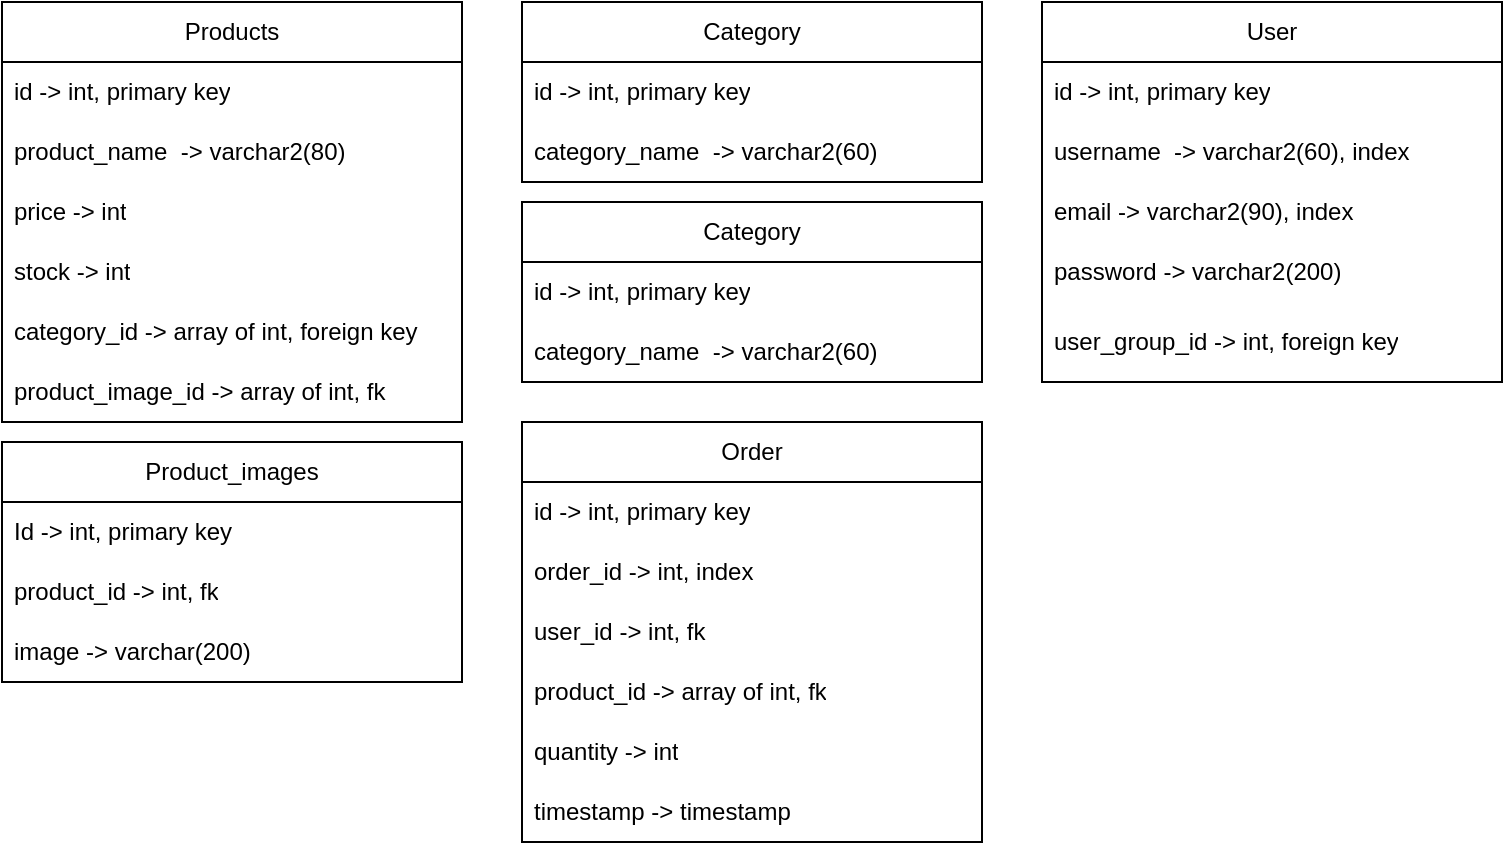 <mxfile version="21.1.1" type="device">
  <diagram name="1 oldal" id="CCXN8vA1F3NLMp9fo2jq">
    <mxGraphModel dx="957" dy="432" grid="1" gridSize="10" guides="1" tooltips="1" connect="1" arrows="1" fold="1" page="1" pageScale="1" pageWidth="827" pageHeight="1169" math="0" shadow="0">
      <root>
        <mxCell id="0" />
        <mxCell id="1" parent="0" />
        <mxCell id="FiTJ8ZCo6qdh4es_R_9r-3" value="Products" style="swimlane;fontStyle=0;childLayout=stackLayout;horizontal=1;startSize=30;horizontalStack=0;resizeParent=1;resizeParentMax=0;resizeLast=0;collapsible=1;marginBottom=0;whiteSpace=wrap;html=1;" vertex="1" parent="1">
          <mxGeometry x="10" y="40" width="230" height="210" as="geometry">
            <mxRectangle x="50" y="50" width="90" height="30" as="alternateBounds" />
          </mxGeometry>
        </mxCell>
        <mxCell id="FiTJ8ZCo6qdh4es_R_9r-4" value="id -&amp;gt; int, primary key" style="text;strokeColor=none;fillColor=none;align=left;verticalAlign=middle;spacingLeft=4;spacingRight=4;overflow=hidden;points=[[0,0.5],[1,0.5]];portConstraint=eastwest;rotatable=0;whiteSpace=wrap;html=1;" vertex="1" parent="FiTJ8ZCo6qdh4es_R_9r-3">
          <mxGeometry y="30" width="230" height="30" as="geometry" />
        </mxCell>
        <mxCell id="FiTJ8ZCo6qdh4es_R_9r-5" value="product_name&amp;nbsp; -&amp;gt; varchar2(80)" style="text;strokeColor=none;fillColor=none;align=left;verticalAlign=middle;spacingLeft=4;spacingRight=4;overflow=hidden;points=[[0,0.5],[1,0.5]];portConstraint=eastwest;rotatable=0;whiteSpace=wrap;html=1;" vertex="1" parent="FiTJ8ZCo6qdh4es_R_9r-3">
          <mxGeometry y="60" width="230" height="30" as="geometry" />
        </mxCell>
        <mxCell id="FiTJ8ZCo6qdh4es_R_9r-6" value="price -&amp;gt; int" style="text;strokeColor=none;fillColor=none;align=left;verticalAlign=middle;spacingLeft=4;spacingRight=4;overflow=hidden;points=[[0,0.5],[1,0.5]];portConstraint=eastwest;rotatable=0;whiteSpace=wrap;html=1;" vertex="1" parent="FiTJ8ZCo6qdh4es_R_9r-3">
          <mxGeometry y="90" width="230" height="30" as="geometry" />
        </mxCell>
        <mxCell id="FiTJ8ZCo6qdh4es_R_9r-7" value="stock -&amp;gt; int" style="text;strokeColor=none;fillColor=none;align=left;verticalAlign=middle;spacingLeft=4;spacingRight=4;overflow=hidden;points=[[0,0.5],[1,0.5]];portConstraint=eastwest;rotatable=0;whiteSpace=wrap;html=1;" vertex="1" parent="FiTJ8ZCo6qdh4es_R_9r-3">
          <mxGeometry y="120" width="230" height="30" as="geometry" />
        </mxCell>
        <mxCell id="FiTJ8ZCo6qdh4es_R_9r-8" value="category_id -&amp;gt; array of int, foreign key" style="text;strokeColor=none;fillColor=none;align=left;verticalAlign=middle;spacingLeft=4;spacingRight=4;overflow=hidden;points=[[0,0.5],[1,0.5]];portConstraint=eastwest;rotatable=0;whiteSpace=wrap;html=1;" vertex="1" parent="FiTJ8ZCo6qdh4es_R_9r-3">
          <mxGeometry y="150" width="230" height="30" as="geometry" />
        </mxCell>
        <mxCell id="FiTJ8ZCo6qdh4es_R_9r-36" value="product_image_id -&amp;gt; array of int, fk" style="text;strokeColor=none;fillColor=none;align=left;verticalAlign=middle;spacingLeft=4;spacingRight=4;overflow=hidden;points=[[0,0.5],[1,0.5]];portConstraint=eastwest;rotatable=0;whiteSpace=wrap;html=1;" vertex="1" parent="FiTJ8ZCo6qdh4es_R_9r-3">
          <mxGeometry y="180" width="230" height="30" as="geometry" />
        </mxCell>
        <mxCell id="FiTJ8ZCo6qdh4es_R_9r-12" value="Category" style="swimlane;fontStyle=0;childLayout=stackLayout;horizontal=1;startSize=30;horizontalStack=0;resizeParent=1;resizeParentMax=0;resizeLast=0;collapsible=1;marginBottom=0;whiteSpace=wrap;html=1;" vertex="1" parent="1">
          <mxGeometry x="270" y="40" width="230" height="90" as="geometry">
            <mxRectangle x="50" y="50" width="90" height="30" as="alternateBounds" />
          </mxGeometry>
        </mxCell>
        <mxCell id="FiTJ8ZCo6qdh4es_R_9r-13" value="id -&amp;gt; int, primary key" style="text;strokeColor=none;fillColor=none;align=left;verticalAlign=middle;spacingLeft=4;spacingRight=4;overflow=hidden;points=[[0,0.5],[1,0.5]];portConstraint=eastwest;rotatable=0;whiteSpace=wrap;html=1;" vertex="1" parent="FiTJ8ZCo6qdh4es_R_9r-12">
          <mxGeometry y="30" width="230" height="30" as="geometry" />
        </mxCell>
        <mxCell id="FiTJ8ZCo6qdh4es_R_9r-14" value="category_name&amp;nbsp; -&amp;gt; varchar2(60)" style="text;strokeColor=none;fillColor=none;align=left;verticalAlign=middle;spacingLeft=4;spacingRight=4;overflow=hidden;points=[[0,0.5],[1,0.5]];portConstraint=eastwest;rotatable=0;whiteSpace=wrap;html=1;" vertex="1" parent="FiTJ8ZCo6qdh4es_R_9r-12">
          <mxGeometry y="60" width="230" height="30" as="geometry" />
        </mxCell>
        <mxCell id="FiTJ8ZCo6qdh4es_R_9r-18" value="User" style="swimlane;fontStyle=0;childLayout=stackLayout;horizontal=1;startSize=30;horizontalStack=0;resizeParent=1;resizeParentMax=0;resizeLast=0;collapsible=1;marginBottom=0;whiteSpace=wrap;html=1;" vertex="1" parent="1">
          <mxGeometry x="530" y="40" width="230" height="190" as="geometry">
            <mxRectangle x="50" y="50" width="90" height="30" as="alternateBounds" />
          </mxGeometry>
        </mxCell>
        <mxCell id="FiTJ8ZCo6qdh4es_R_9r-19" value="id -&amp;gt; int, primary key" style="text;strokeColor=none;fillColor=none;align=left;verticalAlign=middle;spacingLeft=4;spacingRight=4;overflow=hidden;points=[[0,0.5],[1,0.5]];portConstraint=eastwest;rotatable=0;whiteSpace=wrap;html=1;" vertex="1" parent="FiTJ8ZCo6qdh4es_R_9r-18">
          <mxGeometry y="30" width="230" height="30" as="geometry" />
        </mxCell>
        <mxCell id="FiTJ8ZCo6qdh4es_R_9r-20" value="username&amp;nbsp; -&amp;gt; varchar2(60), index" style="text;strokeColor=none;fillColor=none;align=left;verticalAlign=middle;spacingLeft=4;spacingRight=4;overflow=hidden;points=[[0,0.5],[1,0.5]];portConstraint=eastwest;rotatable=0;whiteSpace=wrap;html=1;" vertex="1" parent="FiTJ8ZCo6qdh4es_R_9r-18">
          <mxGeometry y="60" width="230" height="30" as="geometry" />
        </mxCell>
        <mxCell id="FiTJ8ZCo6qdh4es_R_9r-21" value="email -&amp;gt; varchar2(90), index" style="text;strokeColor=none;fillColor=none;align=left;verticalAlign=middle;spacingLeft=4;spacingRight=4;overflow=hidden;points=[[0,0.5],[1,0.5]];portConstraint=eastwest;rotatable=0;whiteSpace=wrap;html=1;" vertex="1" parent="FiTJ8ZCo6qdh4es_R_9r-18">
          <mxGeometry y="90" width="230" height="30" as="geometry" />
        </mxCell>
        <mxCell id="FiTJ8ZCo6qdh4es_R_9r-22" value="password -&amp;gt; varchar2(200)" style="text;strokeColor=none;fillColor=none;align=left;verticalAlign=middle;spacingLeft=4;spacingRight=4;overflow=hidden;points=[[0,0.5],[1,0.5]];portConstraint=eastwest;rotatable=0;whiteSpace=wrap;html=1;" vertex="1" parent="FiTJ8ZCo6qdh4es_R_9r-18">
          <mxGeometry y="120" width="230" height="30" as="geometry" />
        </mxCell>
        <mxCell id="FiTJ8ZCo6qdh4es_R_9r-23" value="user_group_id -&amp;gt; int, foreign key" style="text;strokeColor=none;fillColor=none;align=left;verticalAlign=middle;spacingLeft=4;spacingRight=4;overflow=hidden;points=[[0,0.5],[1,0.5]];portConstraint=eastwest;rotatable=0;whiteSpace=wrap;html=1;" vertex="1" parent="FiTJ8ZCo6qdh4es_R_9r-18">
          <mxGeometry y="150" width="230" height="40" as="geometry" />
        </mxCell>
        <mxCell id="FiTJ8ZCo6qdh4es_R_9r-24" value="Category" style="swimlane;fontStyle=0;childLayout=stackLayout;horizontal=1;startSize=30;horizontalStack=0;resizeParent=1;resizeParentMax=0;resizeLast=0;collapsible=1;marginBottom=0;whiteSpace=wrap;html=1;" vertex="1" parent="1">
          <mxGeometry x="270" y="140" width="230" height="90" as="geometry">
            <mxRectangle x="50" y="50" width="90" height="30" as="alternateBounds" />
          </mxGeometry>
        </mxCell>
        <mxCell id="FiTJ8ZCo6qdh4es_R_9r-25" value="id -&amp;gt; int, primary key" style="text;strokeColor=none;fillColor=none;align=left;verticalAlign=middle;spacingLeft=4;spacingRight=4;overflow=hidden;points=[[0,0.5],[1,0.5]];portConstraint=eastwest;rotatable=0;whiteSpace=wrap;html=1;" vertex="1" parent="FiTJ8ZCo6qdh4es_R_9r-24">
          <mxGeometry y="30" width="230" height="30" as="geometry" />
        </mxCell>
        <mxCell id="FiTJ8ZCo6qdh4es_R_9r-26" value="category_name&amp;nbsp; -&amp;gt; varchar2(60)" style="text;strokeColor=none;fillColor=none;align=left;verticalAlign=middle;spacingLeft=4;spacingRight=4;overflow=hidden;points=[[0,0.5],[1,0.5]];portConstraint=eastwest;rotatable=0;whiteSpace=wrap;html=1;" vertex="1" parent="FiTJ8ZCo6qdh4es_R_9r-24">
          <mxGeometry y="60" width="230" height="30" as="geometry" />
        </mxCell>
        <mxCell id="FiTJ8ZCo6qdh4es_R_9r-29" value="Order" style="swimlane;fontStyle=0;childLayout=stackLayout;horizontal=1;startSize=30;horizontalStack=0;resizeParent=1;resizeParentMax=0;resizeLast=0;collapsible=1;marginBottom=0;whiteSpace=wrap;html=1;" vertex="1" parent="1">
          <mxGeometry x="270" y="250" width="230" height="210" as="geometry">
            <mxRectangle x="50" y="50" width="90" height="30" as="alternateBounds" />
          </mxGeometry>
        </mxCell>
        <mxCell id="FiTJ8ZCo6qdh4es_R_9r-30" value="id -&amp;gt; int, primary key" style="text;strokeColor=none;fillColor=none;align=left;verticalAlign=middle;spacingLeft=4;spacingRight=4;overflow=hidden;points=[[0,0.5],[1,0.5]];portConstraint=eastwest;rotatable=0;whiteSpace=wrap;html=1;" vertex="1" parent="FiTJ8ZCo6qdh4es_R_9r-29">
          <mxGeometry y="30" width="230" height="30" as="geometry" />
        </mxCell>
        <mxCell id="FiTJ8ZCo6qdh4es_R_9r-31" value="order_id -&amp;gt; int, index" style="text;strokeColor=none;fillColor=none;align=left;verticalAlign=middle;spacingLeft=4;spacingRight=4;overflow=hidden;points=[[0,0.5],[1,0.5]];portConstraint=eastwest;rotatable=0;whiteSpace=wrap;html=1;" vertex="1" parent="FiTJ8ZCo6qdh4es_R_9r-29">
          <mxGeometry y="60" width="230" height="30" as="geometry" />
        </mxCell>
        <mxCell id="FiTJ8ZCo6qdh4es_R_9r-32" value="user_id -&amp;gt; int, fk" style="text;strokeColor=none;fillColor=none;align=left;verticalAlign=middle;spacingLeft=4;spacingRight=4;overflow=hidden;points=[[0,0.5],[1,0.5]];portConstraint=eastwest;rotatable=0;whiteSpace=wrap;html=1;" vertex="1" parent="FiTJ8ZCo6qdh4es_R_9r-29">
          <mxGeometry y="90" width="230" height="30" as="geometry" />
        </mxCell>
        <mxCell id="FiTJ8ZCo6qdh4es_R_9r-33" value="product_id -&amp;gt; array of int, fk" style="text;strokeColor=none;fillColor=none;align=left;verticalAlign=middle;spacingLeft=4;spacingRight=4;overflow=hidden;points=[[0,0.5],[1,0.5]];portConstraint=eastwest;rotatable=0;whiteSpace=wrap;html=1;" vertex="1" parent="FiTJ8ZCo6qdh4es_R_9r-29">
          <mxGeometry y="120" width="230" height="30" as="geometry" />
        </mxCell>
        <mxCell id="FiTJ8ZCo6qdh4es_R_9r-34" value="quantity -&amp;gt; int" style="text;strokeColor=none;fillColor=none;align=left;verticalAlign=middle;spacingLeft=4;spacingRight=4;overflow=hidden;points=[[0,0.5],[1,0.5]];portConstraint=eastwest;rotatable=0;whiteSpace=wrap;html=1;" vertex="1" parent="FiTJ8ZCo6qdh4es_R_9r-29">
          <mxGeometry y="150" width="230" height="30" as="geometry" />
        </mxCell>
        <mxCell id="FiTJ8ZCo6qdh4es_R_9r-41" value="timestamp -&amp;gt; timestamp" style="text;strokeColor=none;fillColor=none;align=left;verticalAlign=middle;spacingLeft=4;spacingRight=4;overflow=hidden;points=[[0,0.5],[1,0.5]];portConstraint=eastwest;rotatable=0;whiteSpace=wrap;html=1;" vertex="1" parent="FiTJ8ZCo6qdh4es_R_9r-29">
          <mxGeometry y="180" width="230" height="30" as="geometry" />
        </mxCell>
        <mxCell id="FiTJ8ZCo6qdh4es_R_9r-37" value="Product_images" style="swimlane;fontStyle=0;childLayout=stackLayout;horizontal=1;startSize=30;horizontalStack=0;resizeParent=1;resizeParentMax=0;resizeLast=0;collapsible=1;marginBottom=0;whiteSpace=wrap;html=1;" vertex="1" parent="1">
          <mxGeometry x="10" y="260" width="230" height="120" as="geometry" />
        </mxCell>
        <mxCell id="FiTJ8ZCo6qdh4es_R_9r-38" value="Id -&amp;gt; int, primary key" style="text;strokeColor=none;fillColor=none;align=left;verticalAlign=middle;spacingLeft=4;spacingRight=4;overflow=hidden;points=[[0,0.5],[1,0.5]];portConstraint=eastwest;rotatable=0;whiteSpace=wrap;html=1;" vertex="1" parent="FiTJ8ZCo6qdh4es_R_9r-37">
          <mxGeometry y="30" width="230" height="30" as="geometry" />
        </mxCell>
        <mxCell id="FiTJ8ZCo6qdh4es_R_9r-39" value="product_id -&amp;gt; int, fk" style="text;strokeColor=none;fillColor=none;align=left;verticalAlign=middle;spacingLeft=4;spacingRight=4;overflow=hidden;points=[[0,0.5],[1,0.5]];portConstraint=eastwest;rotatable=0;whiteSpace=wrap;html=1;" vertex="1" parent="FiTJ8ZCo6qdh4es_R_9r-37">
          <mxGeometry y="60" width="230" height="30" as="geometry" />
        </mxCell>
        <mxCell id="FiTJ8ZCo6qdh4es_R_9r-40" value="image -&amp;gt; varchar(200)" style="text;strokeColor=none;fillColor=none;align=left;verticalAlign=middle;spacingLeft=4;spacingRight=4;overflow=hidden;points=[[0,0.5],[1,0.5]];portConstraint=eastwest;rotatable=0;whiteSpace=wrap;html=1;" vertex="1" parent="FiTJ8ZCo6qdh4es_R_9r-37">
          <mxGeometry y="90" width="230" height="30" as="geometry" />
        </mxCell>
      </root>
    </mxGraphModel>
  </diagram>
</mxfile>
